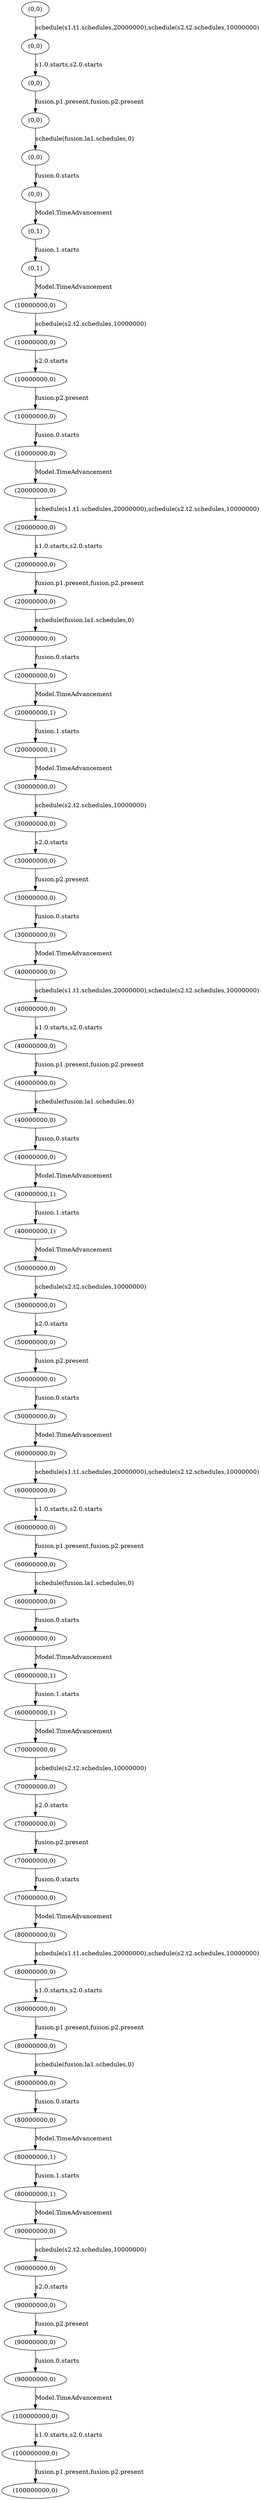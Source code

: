 digraph concurrencyTest2 {
0 [label="(0,0)"]
1 [label="(0,0)"]
2 [label="(0,0)"]
3 [label="(0,0)"]
4 [label="(0,0)"]
5 [label="(0,0)"]
6 [label="(0,1)"]
7 [label="(0,1)"]
8 [label="(10000000,0)"]
9 [label="(10000000,0)"]
10 [label="(10000000,0)"]
11 [label="(10000000,0)"]
12 [label="(10000000,0)"]
13 [label="(20000000,0)"]
14 [label="(20000000,0)"]
15 [label="(20000000,0)"]
16 [label="(20000000,0)"]
17 [label="(20000000,0)"]
18 [label="(20000000,0)"]
19 [label="(20000000,1)"]
20 [label="(20000000,1)"]
21 [label="(30000000,0)"]
22 [label="(30000000,0)"]
23 [label="(30000000,0)"]
24 [label="(30000000,0)"]
25 [label="(30000000,0)"]
26 [label="(40000000,0)"]
27 [label="(40000000,0)"]
28 [label="(40000000,0)"]
29 [label="(40000000,0)"]
30 [label="(40000000,0)"]
31 [label="(40000000,0)"]
32 [label="(40000000,1)"]
33 [label="(40000000,1)"]
34 [label="(50000000,0)"]
35 [label="(50000000,0)"]
36 [label="(50000000,0)"]
37 [label="(50000000,0)"]
38 [label="(50000000,0)"]
39 [label="(60000000,0)"]
40 [label="(60000000,0)"]
41 [label="(60000000,0)"]
42 [label="(60000000,0)"]
43 [label="(60000000,0)"]
44 [label="(60000000,0)"]
45 [label="(60000000,1)"]
46 [label="(60000000,1)"]
47 [label="(70000000,0)"]
48 [label="(70000000,0)"]
49 [label="(70000000,0)"]
50 [label="(70000000,0)"]
51 [label="(70000000,0)"]
52 [label="(80000000,0)"]
53 [label="(80000000,0)"]
54 [label="(80000000,0)"]
55 [label="(80000000,0)"]
56 [label="(80000000,0)"]
57 [label="(80000000,0)"]
58 [label="(80000000,1)"]
59 [label="(80000000,1)"]
60 [label="(90000000,0)"]
61 [label="(90000000,0)"]
62 [label="(90000000,0)"]
63 [label="(90000000,0)"]
64 [label="(90000000,0)"]
65 [label="(100000000,0)"]
66 [label="(100000000,0)"]
67 [label="(100000000,0)"]
0 -> 1 [label="schedule(s1.t1.schedules,20000000),schedule(s2.t2.schedules,10000000)"]
1 -> 2 [label="s1.0.starts,s2.0.starts"]
2 -> 3 [label="fusion.p1.present,fusion.p2.present"]
3 -> 4 [label="schedule(fusion.la1.schedules,0)"]
4 -> 5 [label="fusion.0.starts"]
5 -> 6 [label="Model.TimeAdvancement"]
6 -> 7 [label="fusion.1.starts"]
7 -> 8 [label="Model.TimeAdvancement"]
8 -> 9 [label="schedule(s2.t2.schedules,10000000)"]
9 -> 10 [label="s2.0.starts"]
10 -> 11 [label="fusion.p2.present"]
11 -> 12 [label="fusion.0.starts"]
12 -> 13 [label="Model.TimeAdvancement"]
13 -> 14 [label="schedule(s1.t1.schedules,20000000),schedule(s2.t2.schedules,10000000)"]
14 -> 15 [label="s1.0.starts,s2.0.starts"]
15 -> 16 [label="fusion.p1.present,fusion.p2.present"]
16 -> 17 [label="schedule(fusion.la1.schedules,0)"]
17 -> 18 [label="fusion.0.starts"]
18 -> 19 [label="Model.TimeAdvancement"]
19 -> 20 [label="fusion.1.starts"]
20 -> 21 [label="Model.TimeAdvancement"]
21 -> 22 [label="schedule(s2.t2.schedules,10000000)"]
22 -> 23 [label="s2.0.starts"]
23 -> 24 [label="fusion.p2.present"]
24 -> 25 [label="fusion.0.starts"]
25 -> 26 [label="Model.TimeAdvancement"]
26 -> 27 [label="schedule(s1.t1.schedules,20000000),schedule(s2.t2.schedules,10000000)"]
27 -> 28 [label="s1.0.starts,s2.0.starts"]
28 -> 29 [label="fusion.p1.present,fusion.p2.present"]
29 -> 30 [label="schedule(fusion.la1.schedules,0)"]
30 -> 31 [label="fusion.0.starts"]
31 -> 32 [label="Model.TimeAdvancement"]
32 -> 33 [label="fusion.1.starts"]
33 -> 34 [label="Model.TimeAdvancement"]
34 -> 35 [label="schedule(s2.t2.schedules,10000000)"]
35 -> 36 [label="s2.0.starts"]
36 -> 37 [label="fusion.p2.present"]
37 -> 38 [label="fusion.0.starts"]
38 -> 39 [label="Model.TimeAdvancement"]
39 -> 40 [label="schedule(s1.t1.schedules,20000000),schedule(s2.t2.schedules,10000000)"]
40 -> 41 [label="s1.0.starts,s2.0.starts"]
41 -> 42 [label="fusion.p1.present,fusion.p2.present"]
42 -> 43 [label="schedule(fusion.la1.schedules,0)"]
43 -> 44 [label="fusion.0.starts"]
44 -> 45 [label="Model.TimeAdvancement"]
45 -> 46 [label="fusion.1.starts"]
46 -> 47 [label="Model.TimeAdvancement"]
47 -> 48 [label="schedule(s2.t2.schedules,10000000)"]
48 -> 49 [label="s2.0.starts"]
49 -> 50 [label="fusion.p2.present"]
50 -> 51 [label="fusion.0.starts"]
51 -> 52 [label="Model.TimeAdvancement"]
52 -> 53 [label="schedule(s1.t1.schedules,20000000),schedule(s2.t2.schedules,10000000)"]
53 -> 54 [label="s1.0.starts,s2.0.starts"]
54 -> 55 [label="fusion.p1.present,fusion.p2.present"]
55 -> 56 [label="schedule(fusion.la1.schedules,0)"]
56 -> 57 [label="fusion.0.starts"]
57 -> 58 [label="Model.TimeAdvancement"]
58 -> 59 [label="fusion.1.starts"]
59 -> 60 [label="Model.TimeAdvancement"]
60 -> 61 [label="schedule(s2.t2.schedules,10000000)"]
61 -> 62 [label="s2.0.starts"]
62 -> 63 [label="fusion.p2.present"]
63 -> 64 [label="fusion.0.starts"]
64 -> 65 [label="Model.TimeAdvancement"]
65 -> 66 [label="s1.0.starts,s2.0.starts"]
66 -> 67 [label="fusion.p1.present,fusion.p2.present"]
}